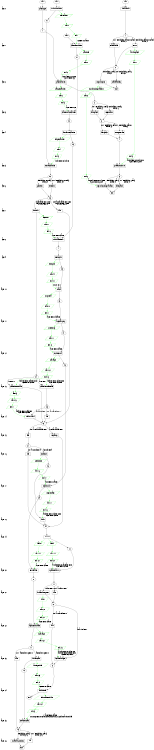 digraph state_graph {
	rankdir=TB;
	size="8,5;"
	
	/* Layers */
	layer_0 [shape=plaintext, label="layer 0"];
	layer_0_b [style=invis, shape=point];
	layer_0_a [style=invis, shape=point];
	layer_0_b -> layer_0 [style=invis];
	layer_0 -> layer_0_a [style=invis];
	layer_1 [shape=plaintext, label="layer 1"];
	layer_1_b [style=invis, shape=point];
	layer_1_a [style=invis, shape=point];
	layer_1_b -> layer_1 [style=invis];
	layer_1 -> layer_1_a [style=invis];
	layer_0_a -> layer_1_b [style=invis];
	layer_2 [shape=plaintext, label="layer 2"];
	layer_2_b [style=invis, shape=point];
	layer_2_a [style=invis, shape=point];
	layer_2_b -> layer_2 [style=invis];
	layer_2 -> layer_2_a [style=invis];
	layer_1_a -> layer_2_b [style=invis];
	layer_3 [shape=plaintext, label="layer 3"];
	layer_3_b [style=invis, shape=point];
	layer_3_a [style=invis, shape=point];
	layer_3_b -> layer_3 [style=invis];
	layer_3 -> layer_3_a [style=invis];
	layer_2_a -> layer_3_b [style=invis];
	layer_4 [shape=plaintext, label="layer 4"];
	layer_4_b [style=invis, shape=point];
	layer_4_a [style=invis, shape=point];
	layer_4_b -> layer_4 [style=invis];
	layer_4 -> layer_4_a [style=invis];
	layer_3_a -> layer_4_b [style=invis];
	layer_5 [shape=plaintext, label="layer 5"];
	layer_5_b [style=invis, shape=point];
	layer_5_a [style=invis, shape=point];
	layer_5_b -> layer_5 [style=invis];
	layer_5 -> layer_5_a [style=invis];
	layer_4_a -> layer_5_b [style=invis];
	layer_6 [shape=plaintext, label="layer 6"];
	layer_6_b [style=invis, shape=point];
	layer_6_a [style=invis, shape=point];
	layer_6_b -> layer_6 [style=invis];
	layer_6 -> layer_6_a [style=invis];
	layer_5_a -> layer_6_b [style=invis];
	layer_7 [shape=plaintext, label="layer 7"];
	layer_7_b [style=invis, shape=point];
	layer_7_a [style=invis, shape=point];
	layer_7_b -> layer_7 [style=invis];
	layer_7 -> layer_7_a [style=invis];
	layer_6_a -> layer_7_b [style=invis];
	layer_8 [shape=plaintext, label="layer 8"];
	layer_8_b [style=invis, shape=point];
	layer_8_a [style=invis, shape=point];
	layer_8_b -> layer_8 [style=invis];
	layer_8 -> layer_8_a [style=invis];
	layer_7_a -> layer_8_b [style=invis];
	layer_9 [shape=plaintext, label="layer 9"];
	layer_9_b [style=invis, shape=point];
	layer_9_a [style=invis, shape=point];
	layer_9_b -> layer_9 [style=invis];
	layer_9 -> layer_9_a [style=invis];
	layer_8_a -> layer_9_b [style=invis];
	layer_10 [shape=plaintext, label="layer 10"];
	layer_10_b [style=invis, shape=point];
	layer_10_a [style=invis, shape=point];
	layer_10_b -> layer_10 [style=invis];
	layer_10 -> layer_10_a [style=invis];
	layer_9_a -> layer_10_b [style=invis];
	layer_11 [shape=plaintext, label="layer 11"];
	layer_11_b [style=invis, shape=point];
	layer_11_a [style=invis, shape=point];
	layer_11_b -> layer_11 [style=invis];
	layer_11 -> layer_11_a [style=invis];
	layer_10_a -> layer_11_b [style=invis];
	layer_12 [shape=plaintext, label="layer 12"];
	layer_12_b [style=invis, shape=point];
	layer_12_a [style=invis, shape=point];
	layer_12_b -> layer_12 [style=invis];
	layer_12 -> layer_12_a [style=invis];
	layer_11_a -> layer_12_b [style=invis];
	layer_13 [shape=plaintext, label="layer 13"];
	layer_13_b [style=invis, shape=point];
	layer_13_a [style=invis, shape=point];
	layer_13_b -> layer_13 [style=invis];
	layer_13 -> layer_13_a [style=invis];
	layer_12_a -> layer_13_b [style=invis];
	layer_14 [shape=plaintext, label="layer 14"];
	layer_14_b [style=invis, shape=point];
	layer_14_a [style=invis, shape=point];
	layer_14_b -> layer_14 [style=invis];
	layer_14 -> layer_14_a [style=invis];
	layer_13_a -> layer_14_b [style=invis];
	layer_15 [shape=plaintext, label="layer 15"];
	layer_15_b [style=invis, shape=point];
	layer_15_a [style=invis, shape=point];
	layer_15_b -> layer_15 [style=invis];
	layer_15 -> layer_15_a [style=invis];
	layer_14_a -> layer_15_b [style=invis];
	layer_16 [shape=plaintext, label="layer 16"];
	layer_16_b [style=invis, shape=point];
	layer_16_a [style=invis, shape=point];
	layer_16_b -> layer_16 [style=invis];
	layer_16 -> layer_16_a [style=invis];
	layer_15_a -> layer_16_b [style=invis];
	layer_17 [shape=plaintext, label="layer 17"];
	layer_17_b [style=invis, shape=point];
	layer_17_a [style=invis, shape=point];
	layer_17_b -> layer_17 [style=invis];
	layer_17 -> layer_17_a [style=invis];
	layer_16_a -> layer_17_b [style=invis];
	layer_18 [shape=plaintext, label="layer 18"];
	layer_18_b [style=invis, shape=point];
	layer_18_a [style=invis, shape=point];
	layer_18_b -> layer_18 [style=invis];
	layer_18 -> layer_18_a [style=invis];
	layer_17_a -> layer_18_b [style=invis];
	layer_19 [shape=plaintext, label="layer 19"];
	layer_19_b [style=invis, shape=point];
	layer_19_a [style=invis, shape=point];
	layer_19_b -> layer_19 [style=invis];
	layer_19 -> layer_19_a [style=invis];
	layer_18_a -> layer_19_b [style=invis];
	layer_20 [shape=plaintext, label="layer 20"];
	layer_20_b [style=invis, shape=point];
	layer_20_a [style=invis, shape=point];
	layer_20_b -> layer_20 [style=invis];
	layer_20 -> layer_20_a [style=invis];
	layer_19_a -> layer_20_b [style=invis];
	layer_21 [shape=plaintext, label="layer 21"];
	layer_21_b [style=invis, shape=point];
	layer_21_a [style=invis, shape=point];
	layer_21_b -> layer_21 [style=invis];
	layer_21 -> layer_21_a [style=invis];
	layer_20_a -> layer_21_b [style=invis];
	layer_22 [shape=plaintext, label="layer 22"];
	layer_22_b [style=invis, shape=point];
	layer_22_a [style=invis, shape=point];
	layer_22_b -> layer_22 [style=invis];
	layer_22 -> layer_22_a [style=invis];
	layer_21_a -> layer_22_b [style=invis];
	layer_23 [shape=plaintext, label="layer 23"];
	layer_23_b [style=invis, shape=point];
	layer_23_a [style=invis, shape=point];
	layer_23_b -> layer_23 [style=invis];
	layer_23 -> layer_23_a [style=invis];
	layer_22_a -> layer_23_b [style=invis];
	layer_24 [shape=plaintext, label="layer 24"];
	layer_24_b [style=invis, shape=point];
	layer_24_a [style=invis, shape=point];
	layer_24_b -> layer_24 [style=invis];
	layer_24 -> layer_24_a [style=invis];
	layer_23_a -> layer_24_b [style=invis];
	layer_25 [shape=plaintext, label="layer 25"];
	layer_25_b [style=invis, shape=point];
	layer_25_a [style=invis, shape=point];
	layer_25_b -> layer_25 [style=invis];
	layer_25 -> layer_25_a [style=invis];
	layer_24_a -> layer_25_b [style=invis];
	layer_26 [shape=plaintext, label="layer 26"];
	layer_26_b [style=invis, shape=point];
	layer_26_a [style=invis, shape=point];
	layer_26_b -> layer_26 [style=invis];
	layer_26 -> layer_26_a [style=invis];
	layer_25_a -> layer_26_b [style=invis];
	
	/* States */
	indv_end [label = "end"]
	indv_13 [label = "13"]
	indv_12 [label = "12"]
	indv_11 [label = "11"]
	indv_10 [label = "10"]
	indv_08 [label = "08"]
	indv_07 [label = "07"]
	indv_09 [label = "09"]
	indv_05 [label = "05"]
	indv_06 [label = "06"]
	indv_04 [label = "04"]
	indv_03 [label = "03"]
	indv_02 [label = "02"]
	indv_01 [label = "01"]
	indv_start [label = "start"]
	clan_end [label = "end"]
	clan_13 [label = "13"]
	clan_12 [label = "12"]
	clan_11 [label = "11"]
	clan_10 [label = "10"]
	clan_09 [label = "09"]
	clan_08 [label = "08"]
	clan_07 [label = "07"]
	clan_06 [label = "06"]
	clan_05 [label = "05"]
	clan_04 [label = "04"]
	clan_03 [label = "03"]
	clan_02 [label = "02"]
	clan_01 [label = "01"]
	clan_start [label = "start"]
	patch_end [label = "end"]
	patch_5 [label = "5"]
	patch_4 [label = "4"]
	patch_3 [label = "3"]
	patch_2 [label = "2"]
	patch_1 [label = "1"]
	patch_start [label = "start"]
	manada_guanacos_end [label = "end"]
	manada_guanacos_2 [label = "2"]
	manada_guanacos_1 [label = "1"]
	manada_guanacos_start [label = "start"]
	
	/* Functions */
	indv_indvInformation_start_01 [label = "indvInformation", shape = rect]
	indv_extractcalories_01_02 [label = "extractcalories", shape = rect]
	indv_getolder_02_03 [label = "getolder", shape = rect]
	indv_idle_indv_02_03 [label = "idle_indv", shape = rect]
	indv_freeIndv_03_04 [label = "freeIndv", shape = rect]
	indv_idle_03_06 [label = "idle", shape = rect]
	indv_casamiento_female_04_05 [label = "casamiento_female", shape = rect]
	indv_casamiento_male_04_06 [label = "casamiento_male", shape = rect]
	indv_info_husband_05_06 [label = "info_husband", shape = rect]
	indv_idle_05_06 [label = "idle", shape = rect]
	indv_pregnancy_06_09 [label = "pregnancy", shape = rect]
	indv_idle_06_07 [label = "idle", shape = rect]
	indv_child_inf_07_08 [label = "child_inf", shape = rect]
	indv_idle_07_09 [label = "idle", shape = rect]
	indv_birth_08_09 [label = "birth", shape = rect]
	indv_survive_09_10 [label = "survive", shape = rect]
	indv_update_status_10_11 [label = "update_status", shape = rect]
	indv_husband_request_11_12 [label = "husband_request", shape = rect]
	indv_idle_11_12 [label = "idle", shape = rect]
	indv_local_marriage_12_13 [label = "local_marriage", shape = rect]
	indv_idle_12_13 [label = "idle", shape = rect]
	indv_dividir_info_13_end [label = "dividir_info", shape = rect]
	clan_clan_Information_start_01 [label = "clan_Information", shape = rect]
	clan_clan_extract_calories_01_02 [label = "clan_extract_calories", shape = rect]
	clan_distribute_calories_02_03 [label = "distribute_calories", shape = rect]
	clan_marriable_indv_03_04 [label = "marriable_indv", shape = rect]
	clan_send_girls_04_05 [label = "send_girls", shape = rect]
	clan_match_05_06 [label = "match", shape = rect]
	clan_aceptar_prop_06_07 [label = "aceptar_prop", shape = rect]
	clan_recive_conf_07_08 [label = "recive_conf", shape = rect]
	clan_repartir_id_08_09 [label = "repartir_id", shape = rect]
	clan_new_leader_09_10 [label = "new_leader", shape = rect]
	clan_again_marriable_10_11 [label = "again_marriable", shape = rect]
	clan_dividir_clan_11_12 [label = "dividir_clan", shape = rect]
	clan_idle_11_13 [label = "idle", shape = rect]
	clan_creacion_clan_12_13 [label = "creacion_clan", shape = rect]
	clan_vocabulary_review_13_end [label = "vocabulary_review", shape = rect]
	clan_idle_13_end [label = "idle", shape = rect]
	patch_patchtype_start_1 [label = "patchtype", shape = rect]
	patch_patchcalories_1_2 [label = "patchcalories", shape = rect]
	patch_regenerate_2_3 [label = "regenerate", shape = rect]
	patch_idle_patch_2_3 [label = "idle_patch", shape = rect]
	patch_snregenerate_3_4 [label = "snregenerate", shape = rect]
	patch_idle_patch_3_4 [label = "idle_patch", shape = rect]
	patch_guanacos_move_4_5 [label = "guanacos_move", shape = rect]
	patch_reproduccion_guanacos_5_end [label = "reproduccion_guanacos", shape = rect]
	patch_idle_patch_5_end [label = "idle_patch", shape = rect]
	manada_guanacos_manadaInfo_start_1 [label = "manadaInfo", shape = rect]
	manada_guanacos_manada_idle_1_2 [label = "manada_idle", shape = rect]
	manada_guanacos_move_1_2 [label = "move", shape = rect]
	manada_guanacos_reproduccion_2_end [label = "reproduccion", shape = rect]
	manada_guanacos_manada_idle2_2_end [label = "manada_idle2", shape = rect]
	
	/* Message types */
	information_message [ label = "information" color="#00ff00" shape = parallelogram];
	information_message -> information_message_start_0 [ color="#00ff00" ];
	information_message_start_0 [ label = "start 0" color="#00ff00" shape = parallelogram];
	information_message_start_0 -> information_message_end_0 [ color="#00ff00" ];
	information_message_end_0 [ label = "end 1" color="#00ff00" shape = parallelogram];
	information_message_end_0 -> clan_clan_Information_start_01 [ color="#00ff00" label = "a.cID EQ m.clanID" ];
	indgetcalories_message [ label = "indgetcalories" color="#00ff00" shape = parallelogram];
	indgetcalories_message -> indgetcalories_message_start_0 [ color="#00ff00" ];
	indgetcalories_message_start_0 [ label = "start 4" color="#00ff00" shape = parallelogram];
	indgetcalories_message_start_0 -> indgetcalories_message_end_0 [ color="#00ff00" ];
	indgetcalories_message_end_0 [ label = "end 5" color="#00ff00" shape = parallelogram];
	indgetcalories_message_end_0 -> indv_extractcalories_01_02 [ color="#00ff00" label = "a.indvID EQ m.indvID" ];
	leader_message [ label = "leader" color="#00ff00" shape = parallelogram];
	leader_message -> leader_message_start_0 [ color="#00ff00" ];
	leader_message_start_0 [ label = "start 19" color="#00ff00" shape = parallelogram];
	leader_message_start_0 -> leader_message_end_0 [ color="#00ff00" ];
	leader_message_end_0 [ label = "end 20" color="#00ff00" shape = parallelogram];
	leader_message_end_0 -> clan_new_leader_09_10 [ color="#00ff00" label = "a.cID EQ m.clanID" ];
	ancestor_message [ label = "ancestor" color="#00ff00" shape = parallelogram];
	ancestor_message -> ancestor_message_start_0 [ color="#00ff00" ];
	ancestor_message_start_0 [ label = "start 7" color="#00ff00" shape = parallelogram];
	ancestor_message_start_0 -> ancestor_message_end_0 [ color="#00ff00" ];
	ancestor_message_end_0 [ label = "end 8" color="#00ff00" shape = parallelogram];
	ancestor_message_end_0 -> clan_marriable_indv_03_04 [ color="#00ff00" label = "a.cID EQ m.clanID" ];
	peticionID_message [ label = "peticionID" color="#00ff00" shape = parallelogram];
	peticionID_message -> peticionID_message_start_0 [ color="#00ff00" ];
	peticionID_message_start_0 [ label = "start 16" color="#00ff00" shape = parallelogram];
	peticionID_message_start_0 -> peticionID_message_end_0 [ color="#00ff00" ];
	peticionID_message_end_0 [ label = "end 17" color="#00ff00" shape = parallelogram];
	peticionID_message_end_0 -> clan_repartir_id_08_09 [ color="#00ff00" label = "a.cID EQ m.clanID" ];
	family_message [ label = "family" color="#00ff00" shape = parallelogram];
	family_message -> family_message_start_0 [ color="#00ff00" ];
	family_message_start_0 [ label = "start 13" color="#00ff00" shape = parallelogram];
	family_message_start_0 -> family_message_end_0 [ color="#00ff00" ];
	family_message_end_0 [ label = "end 14" color="#00ff00" shape = parallelogram];
	family_message_end_0 -> indv_info_husband_05_06 [ color="#00ff00" label = "a.indvID EQ m.wife AND\na.cID EQ m.clanID" ];
	death_message [ label = "death" color="#00ff00" shape = parallelogram];
	death_message -> death_message_start_0 [ color="#00ff00" ];
	death_message_start_0 [ label = "start 19" color="#00ff00" shape = parallelogram];
	death_message_start_0 -> death_message_end_0 [ color="#00ff00" ];
	death_message_end_0 [ label = "end 20" color="#00ff00" shape = parallelogram];
	death_message_end_0 -> indv_update_status_10_11 [ color="#00ff00" label = "a.indvID EQ m.parejaID AND\na.cID EQ m.clanID" ];
	widow_message [ label = "widow" color="#00ff00" shape = parallelogram];
	widow_message -> widow_message_start_0 [ color="#00ff00" ];
	widow_message_start_0 [ label = "start 21" color="#00ff00" shape = parallelogram];
	widow_message_start_0 -> widow_message_end_0 [ color="#00ff00" ];
	widow_message_end_0 [ label = "end 22" color="#00ff00" shape = parallelogram];
	widow_message_end_0 -> clan_again_marriable_10_11 [ color="#00ff00" label = "a.cID EQ m.clanID" ];
	informationDivide_message [ label = "informationDivide" color="#00ff00" shape = parallelogram];
	informationDivide_message -> informationDivide_message_start_0 [ color="#00ff00" ];
	informationDivide_message_start_0 [ label = "start 24" color="#00ff00" shape = parallelogram];
	informationDivide_message_start_0 -> informationDivide_message_end_0 [ color="#00ff00" ];
	informationDivide_message_end_0 [ label = "end 25" color="#00ff00" shape = parallelogram];
	informationDivide_message_end_0 -> clan_creacion_clan_12_13 [ color="#00ff00" label = "a.cID EQ m.clanID\nsort: FLAME_sort_clan_creacion_clan_12_13_informationDivide" ];
	clan_info_message [ label = "clan_info" color="#00ff00" shape = parallelogram];
	clan_info_message -> clan_info_message_start_0 [ color="#00ff00" ];
	clan_info_message_start_0 [ label = "start 1" color="#00ff00" shape = parallelogram];
	clan_info_message_start_0 -> clan_info_message_end_0 [ color="#00ff00" ];
	clan_info_message_end_0 [ label = "end 2" color="#00ff00" shape = parallelogram];
	clan_info_message_end_0 -> patch_patchcalories_1_2 [ color="#00ff00" label = "a.xcord EQ m.px AND\na.ycord EQ m.py" ];
	clangetcalories_message [ label = "clangetcalories" color="#00ff00" shape = parallelogram];
	clangetcalories_message -> clangetcalories_message_start_0 [ color="#00ff00" ];
	clangetcalories_message_start_0 [ label = "start 2" color="#00ff00" shape = parallelogram];
	clangetcalories_message_start_0 -> clangetcalories_message_end_0 [ color="#00ff00" ];
	clangetcalories_message_end_0 [ label = "end 3" color="#00ff00" shape = parallelogram];
	clangetcalories_message_end_0 -> clan_clan_extract_calories_01_02 [ color="#00ff00" label = "a.cID EQ m.cID" ];
	freeGirls_message [ label = "freeGirls" color="#00ff00" shape = parallelogram];
	freeGirls_message -> freeGirls_message_start_0 [ color="#00ff00" ];
	freeGirls_message_start_0 [ label = "start 9" color="#00ff00" shape = parallelogram];
	freeGirls_message_start_0 -> freeGirls_message_end_0 [ color="#00ff00" ];
	freeGirls_message_end_0 [ label = "end 10" color="#00ff00" shape = parallelogram];
	freeGirls_message_end_0 -> clan_match_05_06 [ color="#00ff00" label = "Box2d: 15.0" ];
	propuesta_message [ label = "propuesta" color="#00ff00" shape = parallelogram];
	propuesta_message -> propuesta_message_start_0 [ color="#00ff00" ];
	propuesta_message_start_0 [ label = "start 10" color="#00ff00" shape = parallelogram];
	propuesta_message_start_0 -> propuesta_message_end_0 [ color="#00ff00" ];
	propuesta_message_end_0 [ label = "end 11" color="#00ff00" shape = parallelogram];
	propuesta_message_end_0 -> clan_aceptar_prop_06_07 [ color="#00ff00" label = "a.cID EQ m.dclanID" ];
	confirProp_message [ label = "confirProp" color="#00ff00" shape = parallelogram];
	confirProp_message -> confirProp_message_start_0 [ color="#00ff00" ];
	confirProp_message_start_0 [ label = "start 11" color="#00ff00" shape = parallelogram];
	confirProp_message_start_0 -> confirProp_message_end_0 [ color="#00ff00" ];
	confirProp_message_end_0 [ label = "end 12" color="#00ff00" shape = parallelogram];
	confirProp_message_end_0 -> clan_recive_conf_07_08 [ color="#00ff00" label = "a.cID EQ m.clanID" ];
	marriage_message [ label = "marriage" color="#00ff00" shape = parallelogram];
	marriage_message -> marriage_message_start_0 [ color="#00ff00" ];
	marriage_message_start_0 [ label = "start 12" color="#00ff00" shape = parallelogram];
	marriage_message_start_0 -> marriage_message_end_0 [ color="#00ff00" ];
	marriage_message_end_0 [ label = "end 13" color="#00ff00" shape = parallelogram];
	marriage_message_end_0 -> indv_casamiento_female_04_05 [ color="#00ff00" label = "a.indvID EQ m.girlID AND\na.cID EQ m.oclanID" ];
	marriage_message_end_0 -> indv_casamiento_male_04_06 [ color="#00ff00" label = "a.indvID EQ m.manID AND\na.cID EQ m.clanID" ];
	respuestaID_message [ label = "respuestaID" color="#00ff00" shape = parallelogram];
	respuestaID_message -> respuestaID_message_start_0 [ color="#00ff00" ];
	respuestaID_message_start_0 [ label = "start 17" color="#00ff00" shape = parallelogram];
	respuestaID_message_start_0 -> respuestaID_message_end_0 [ color="#00ff00" ];
	respuestaID_message_end_0 [ label = "end 18" color="#00ff00" shape = parallelogram];
	respuestaID_message_end_0 -> indv_birth_08_09 [ color="#00ff00" label = "a.indvID EQ m.indvID AND\na.cID EQ m.clanID" ];
	lmarriage_message [ label = "lmarriage" color="#00ff00" shape = parallelogram];
	lmarriage_message -> lmarriage_message_start_0 [ color="#00ff00" ];
	lmarriage_message_start_0 [ label = "start 22" color="#00ff00" shape = parallelogram];
	lmarriage_message_start_0 -> lmarriage_message_end_0 [ color="#00ff00" ];
	lmarriage_message_end_0 [ label = "end 23" color="#00ff00" shape = parallelogram];
	lmarriage_message_end_0 -> indv_local_marriage_12_13 [ color="#00ff00" label = "a.indvID EQ m.girlID OR\na.indvID EQ m.manID AND\na.cID EQ m.clanID" ];
	warningDivide_message [ label = "warningDivide" color="#00ff00" shape = parallelogram];
	warningDivide_message -> warningDivide_message_start_0 [ color="#00ff00" ];
	warningDivide_message_start_0 [ label = "start 23" color="#00ff00" shape = parallelogram];
	warningDivide_message_start_0 -> warningDivide_message_end_0 [ color="#00ff00" ];
	warningDivide_message_end_0 [ label = "end 24" color="#00ff00" shape = parallelogram];
	warningDivide_message_end_0 -> indv_dividir_info_13_end [ color="#00ff00" label = "a.cID EQ m.clanID" ];
	adultospatch_message [ label = "adultospatch" color="#00ff00" shape = parallelogram];
	adultospatch_message -> adultospatch_message_start_0 [ color="#00ff00" ];
	adultospatch_message_start_0 [ label = "start 1" color="#00ff00" shape = parallelogram];
	adultospatch_message_start_0 -> adultospatch_message_end_0 [ color="#00ff00" ];
	adultospatch_message_end_0 [ label = "end 5" color="#00ff00" shape = parallelogram];
	adultospatch_message_end_0 -> patch_guanacos_move_4_5 [ color="#00ff00" label = "a.xcord EQ m.xcord AND\na.ycord EQ m.ycord" ];
	reproduccionguanacos_message [ label = "reproduccionguanacos" color="#00ff00" shape = parallelogram];
	reproduccionguanacos_message -> reproduccionguanacos_message_start_0 [ color="#00ff00" ];
	reproduccionguanacos_message_start_0 [ label = "start 2" color="#00ff00" shape = parallelogram];
	reproduccionguanacos_message_start_0 -> reproduccionguanacos_message_end_0 [ color="#00ff00" ];
	reproduccionguanacos_message_end_0 [ label = "end 6" color="#00ff00" shape = parallelogram];
	reproduccionguanacos_message_end_0 -> patch_reproduccion_guanacos_5_end [ color="#00ff00" label = "a.xcord EQ m.xcord AND\na.ycord EQ m.ycord" ];
	
	/* Transitions */
	indv_start -> indv_indvInformation_start_01;
	indv_indvInformation_start_01 -> indv_01;
	indv_01 -> indv_extractcalories_01_02;
	indv_extractcalories_01_02 -> indv_02;
	indv_02 -> indv_getolder_02_03 [ label = "Periodicity: monthly\nPhase: 29"];
	indv_getolder_02_03 -> indv_03;
	indv_02 -> indv_idle_indv_02_03 [ label = "not ( Periodicity: monthly\nPhase: 29 )"];
	indv_idle_indv_02_03 -> indv_03;
	indv_03 -> indv_freeIndv_03_04 [ label = "a.marriable EQ 1 AND\na.married EQ 0 AND\na.widow EQ 0"];
	indv_freeIndv_03_04 -> indv_04;
	indv_03 -> indv_idle_03_06 [ label = "not ( a.marriable EQ 1 AND\na.married EQ 0 AND\na.widow EQ 0 )"];
	indv_idle_03_06 -> indv_06;
	indv_04 -> indv_casamiento_female_04_05 [ label = "a.sex EQ 1"];
	indv_casamiento_female_04_05 -> indv_05;
	indv_04 -> indv_casamiento_male_04_06 [ label = "a.sex EQ 0"];
	indv_casamiento_male_04_06 -> indv_06;
	indv_05 -> indv_info_husband_05_06 [ label = "a.married EQ 1"];
	indv_info_husband_05_06 -> indv_06;
	indv_05 -> indv_idle_05_06 [ label = "not ( a.married EQ 1 )"];
	indv_idle_05_06 -> indv_06;
	indv_06 -> indv_pregnancy_06_09 [ label = "a.embarazable EQ 1"];
	indv_pregnancy_06_09 -> indv_09;
	indv_06 -> indv_idle_06_07 [ label = "not ( a.embarazable EQ 1 )"];
	indv_idle_06_07 -> indv_07;
	indv_07 -> indv_child_inf_07_08 [ label = "a.month EQ 9"];
	indv_child_inf_07_08 -> indv_08;
	indv_07 -> indv_idle_07_09 [ label = "not ( a.month EQ 9 )"];
	indv_idle_07_09 -> indv_09;
	indv_08 -> indv_birth_08_09;
	indv_birth_08_09 -> indv_09;
	indv_09 -> indv_survive_09_10;
	indv_survive_09_10 -> indv_10;
	indv_10 -> indv_update_status_10_11;
	indv_update_status_10_11 -> indv_11;
	indv_11 -> indv_husband_request_11_12 [ label = "a.widow EQ 1"];
	indv_husband_request_11_12 -> indv_12;
	indv_11 -> indv_idle_11_12 [ label = "not ( a.widow EQ 1 )"];
	indv_idle_11_12 -> indv_12;
	indv_12 -> indv_local_marriage_12_13 [ label = "a.married EQ 0"];
	indv_local_marriage_12_13 -> indv_13;
	indv_12 -> indv_idle_12_13 [ label = "not ( a.married EQ 0 )"];
	indv_idle_12_13 -> indv_13;
	indv_13 -> indv_dividir_info_13_end;
	indv_dividir_info_13_end -> indv_end;
	clan_start -> clan_clan_Information_start_01;
	clan_clan_Information_start_01 -> clan_01;
	clan_01 -> clan_clan_extract_calories_01_02;
	clan_clan_extract_calories_01_02 -> clan_02;
	clan_02 -> clan_distribute_calories_02_03;
	clan_distribute_calories_02_03 -> clan_03;
	clan_03 -> clan_marriable_indv_03_04;
	clan_marriable_indv_03_04 -> clan_04;
	clan_04 -> clan_send_girls_04_05;
	clan_send_girls_04_05 -> clan_05;
	clan_05 -> clan_match_05_06;
	clan_match_05_06 -> clan_06;
	clan_06 -> clan_aceptar_prop_06_07;
	clan_aceptar_prop_06_07 -> clan_07;
	clan_07 -> clan_recive_conf_07_08;
	clan_recive_conf_07_08 -> clan_08;
	clan_08 -> clan_repartir_id_08_09;
	clan_repartir_id_08_09 -> clan_09;
	clan_09 -> clan_new_leader_09_10;
	clan_new_leader_09_10 -> clan_10;
	clan_10 -> clan_again_marriable_10_11;
	clan_again_marriable_10_11 -> clan_11;
	clan_11 -> clan_dividir_clan_11_12 [ label = "a.members GEQ 10"];
	clan_dividir_clan_11_12 -> clan_12;
	clan_11 -> clan_idle_11_13 [ label = "not ( a.members GEQ 10 )"];
	clan_idle_11_13 -> clan_13;
	clan_12 -> clan_creacion_clan_12_13;
	clan_creacion_clan_12_13 -> clan_13;
	clan_13 -> clan_vocabulary_review_13_end [ label = "Periodicity: yearly\nPhase: 348"];
	clan_vocabulary_review_13_end -> clan_end;
	clan_13 -> clan_idle_13_end [ label = "not ( Periodicity: yearly\nPhase: 348 )"];
	clan_idle_13_end -> clan_end;
	patch_start -> patch_patchtype_start_1;
	patch_patchtype_start_1 -> patch_1;
	patch_1 -> patch_patchcalories_1_2;
	patch_patchcalories_1_2 -> patch_2;
	patch_2 -> patch_regenerate_2_3 [ label = "Periodicity: weekly\nPhase: 6"];
	patch_regenerate_2_3 -> patch_3;
	patch_2 -> patch_idle_patch_2_3 [ label = "not ( Periodicity: weekly\nPhase: 6 )"];
	patch_idle_patch_2_3 -> patch_3;
	patch_3 -> patch_snregenerate_3_4 [ label = "Periodicity: season\nPhase: 6"];
	patch_snregenerate_3_4 -> patch_4;
	patch_3 -> patch_idle_patch_3_4 [ label = "not ( Periodicity: season\nPhase: 6 )"];
	patch_idle_patch_3_4 -> patch_4;
	patch_4 -> patch_guanacos_move_4_5;
	patch_guanacos_move_4_5 -> patch_5;
	patch_5 -> patch_reproduccion_guanacos_5_end [ label = "Periodicity: yearly\nPhase: 0"];
	patch_reproduccion_guanacos_5_end -> patch_end;
	patch_5 -> patch_idle_patch_5_end [ label = "not ( Periodicity: yearly\nPhase: 0 )"];
	patch_idle_patch_5_end -> patch_end;
	manada_guanacos_start -> manada_guanacos_manadaInfo_start_1;
	manada_guanacos_manadaInfo_start_1 -> manada_guanacos_1;
	manada_guanacos_1 -> manada_guanacos_manada_idle_1_2 [ label = "not ( Periodicity: dias_por_patch\nPhase: 0 )"];
	manada_guanacos_manada_idle_1_2 -> manada_guanacos_2;
	manada_guanacos_1 -> manada_guanacos_move_1_2 [ label = "Periodicity: dias_por_patch\nPhase: 0"];
	manada_guanacos_move_1_2 -> manada_guanacos_2;
	manada_guanacos_2 -> manada_guanacos_reproduccion_2_end [ label = "Periodicity: yearly\nPhase: 0"];
	manada_guanacos_reproduccion_2_end -> manada_guanacos_end;
	manada_guanacos_2 -> manada_guanacos_manada_idle2_2_end [ label = "not ( Periodicity: yearly\nPhase: 0 )"];
	manada_guanacos_manada_idle2_2_end -> manada_guanacos_end;
	
	/* Communications */
	indv_indvInformation_start_01 -> information_message [ color="#00ff00" ];
	indv_freeIndv_03_04 -> ancestor_message [ color="#00ff00" ];
	indv_casamiento_male_04_06 -> family_message [ color="#00ff00" ];
	indv_child_inf_07_08 -> peticionID_message [ color="#00ff00" ];
	indv_survive_09_10 -> leader_message [ color="#00ff00" ];
	indv_survive_09_10 -> death_message [ color="#00ff00" ];
	indv_husband_request_11_12 -> widow_message [ color="#00ff00" ];
	indv_dividir_info_13_end -> informationDivide_message [ color="#00ff00" ];
	clan_clan_Information_start_01 -> clan_info_message [ color="#00ff00" ];
	clan_distribute_calories_02_03 -> indgetcalories_message [ color="#00ff00" ];
	clan_send_girls_04_05 -> freeGirls_message [ color="#00ff00" ];
	clan_match_05_06 -> propuesta_message [ color="#00ff00" ];
	clan_aceptar_prop_06_07 -> confirProp_message [ color="#00ff00" ];
	clan_recive_conf_07_08 -> marriage_message [ color="#00ff00" ];
	clan_repartir_id_08_09 -> respuestaID_message [ color="#00ff00" ];
	clan_again_marriable_10_11 -> lmarriage_message [ color="#00ff00" ];
	clan_dividir_clan_11_12 -> warningDivide_message [ color="#00ff00" ];
	patch_patchcalories_1_2 -> clangetcalories_message [ color="#00ff00" ];
	manada_guanacos_move_1_2 -> adultospatch_message [ color="#00ff00" ];
	manada_guanacos_reproduccion_2_end -> reproduccionguanacos_message [ color="#00ff00" ];
	{ rank=same; layer_0;  indv_indvInformation_start_01;  patch_patchtype_start_1;  manada_guanacos_manadaInfo_start_1; }
	{ rank=same; layer_0_b; }
	{ rank=same; layer_0_a; information_message_start_0; }
	{ rank=same; layer_1;  clan_clan_Information_start_01;  manada_guanacos_manada_idle_1_2;  manada_guanacos_move_1_2; }
	{ rank=same; layer_1_b; information_message_end_0; }
	{ rank=same; layer_1_a; clan_info_message_start_0; adultospatch_message_start_0; }
	{ rank=same; layer_2;  patch_patchcalories_1_2;  manada_guanacos_reproduccion_2_end;  manada_guanacos_manada_idle2_2_end; }
	{ rank=same; layer_2_b; clan_info_message_end_0; }
	{ rank=same; layer_2_a; clangetcalories_message_start_0; reproduccionguanacos_message_start_0; }
	{ rank=same; layer_3;  clan_clan_extract_calories_01_02;  patch_regenerate_2_3;  patch_idle_patch_2_3; }
	{ rank=same; layer_3_b; clangetcalories_message_end_0; }
	{ rank=same; layer_3_a; }
	{ rank=same; layer_4;  clan_distribute_calories_02_03;  patch_snregenerate_3_4;  patch_idle_patch_3_4; }
	{ rank=same; layer_4_b; }
	{ rank=same; layer_4_a; indgetcalories_message_start_0; }
	{ rank=same; layer_5;  indv_extractcalories_01_02;  patch_guanacos_move_4_5; }
	{ rank=same; layer_5_b; indgetcalories_message_end_0; adultospatch_message_end_0; }
	{ rank=same; layer_5_a; }
	{ rank=same; layer_6;  indv_getolder_02_03;  indv_idle_indv_02_03;  patch_reproduccion_guanacos_5_end;  patch_idle_patch_5_end; }
	{ rank=same; layer_6_b; reproduccionguanacos_message_end_0; }
	{ rank=same; layer_6_a; }
	{ rank=same; layer_7;  indv_freeIndv_03_04;  indv_idle_03_06; }
	{ rank=same; layer_7_b; }
	{ rank=same; layer_7_a; ancestor_message_start_0; }
	{ rank=same; layer_8;  clan_marriable_indv_03_04; }
	{ rank=same; layer_8_b; ancestor_message_end_0; }
	{ rank=same; layer_8_a; }
	{ rank=same; layer_9;  clan_send_girls_04_05; }
	{ rank=same; layer_9_b; }
	{ rank=same; layer_9_a; freeGirls_message_start_0; }
	{ rank=same; layer_10;  clan_match_05_06; }
	{ rank=same; layer_10_b; freeGirls_message_end_0; }
	{ rank=same; layer_10_a; propuesta_message_start_0; }
	{ rank=same; layer_11;  clan_aceptar_prop_06_07; }
	{ rank=same; layer_11_b; propuesta_message_end_0; }
	{ rank=same; layer_11_a; confirProp_message_start_0; }
	{ rank=same; layer_12;  clan_recive_conf_07_08; }
	{ rank=same; layer_12_b; confirProp_message_end_0; }
	{ rank=same; layer_12_a; marriage_message_start_0; }
	{ rank=same; layer_13;  indv_casamiento_female_04_05;  indv_casamiento_male_04_06; }
	{ rank=same; layer_13_b; marriage_message_end_0; }
	{ rank=same; layer_13_a; family_message_start_0; }
	{ rank=same; layer_14;  indv_info_husband_05_06;  indv_idle_05_06; }
	{ rank=same; layer_14_b; family_message_end_0; }
	{ rank=same; layer_14_a; }
	{ rank=same; layer_15;  indv_pregnancy_06_09;  indv_idle_06_07; }
	{ rank=same; layer_15_b; }
	{ rank=same; layer_15_a; }
	{ rank=same; layer_16;  indv_child_inf_07_08;  indv_idle_07_09; }
	{ rank=same; layer_16_b; }
	{ rank=same; layer_16_a; peticionID_message_start_0; }
	{ rank=same; layer_17;  clan_repartir_id_08_09; }
	{ rank=same; layer_17_b; peticionID_message_end_0; }
	{ rank=same; layer_17_a; respuestaID_message_start_0; }
	{ rank=same; layer_18;  indv_birth_08_09; }
	{ rank=same; layer_18_b; respuestaID_message_end_0; }
	{ rank=same; layer_18_a; }
	{ rank=same; layer_19;  indv_survive_09_10; }
	{ rank=same; layer_19_b; }
	{ rank=same; layer_19_a; leader_message_start_0; death_message_start_0; }
	{ rank=same; layer_20;  indv_update_status_10_11;  clan_new_leader_09_10; }
	{ rank=same; layer_20_b; leader_message_end_0; death_message_end_0; }
	{ rank=same; layer_20_a; }
	{ rank=same; layer_21;  indv_husband_request_11_12;  indv_idle_11_12; }
	{ rank=same; layer_21_b; }
	{ rank=same; layer_21_a; widow_message_start_0; }
	{ rank=same; layer_22;  indv_idle_12_13;  clan_again_marriable_10_11; }
	{ rank=same; layer_22_b; widow_message_end_0; }
	{ rank=same; layer_22_a; lmarriage_message_start_0; }
	{ rank=same; layer_23;  indv_local_marriage_12_13;  clan_dividir_clan_11_12;  clan_idle_11_13; }
	{ rank=same; layer_23_b; lmarriage_message_end_0; }
	{ rank=same; layer_23_a; warningDivide_message_start_0; }
	{ rank=same; layer_24;  indv_dividir_info_13_end; }
	{ rank=same; layer_24_b; warningDivide_message_end_0; }
	{ rank=same; layer_24_a; informationDivide_message_start_0; }
	{ rank=same; layer_25;  clan_creacion_clan_12_13; }
	{ rank=same; layer_25_b; informationDivide_message_end_0; }
	{ rank=same; layer_25_a; }
	{ rank=same; layer_26;  clan_vocabulary_review_13_end;  clan_idle_13_end; }
	{ rank=same; layer_26_b; }
	{ rank=same; layer_26_a; }
}